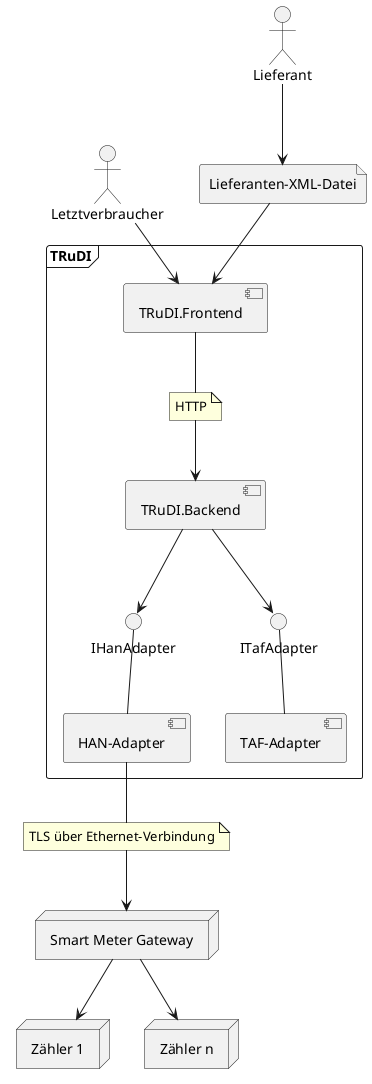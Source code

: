 @startuml

skinparam componentStyle uml2

:Letztverbraucher:
:Lieferant: as Lieferant
node "Smart Meter Gateway" as Smgw
node "Zähler 1" as Meter1
node "Zähler n" as Meter2

frame TRuDI {
    component "TRuDI.Backend" as Backend
    component  "TRuDI.Frontend" as Frontend 
    component "HAN-Adapter" as HanAdapter
    component "TAF-Adapter" as TafAdapter

    interface "IHanAdapter" as IHanAdapter
    interface "ITafAdapter" as ITafAdapter

    note "HTTP" as NoteFrontendBackend

    Frontend -- NoteFrontendBackend
    NoteFrontendBackend --> Backend

    Backend --> IHanAdapter
    IHanAdapter -- HanAdapter

    Backend --> ITafAdapter
    ITafAdapter -- TafAdapter
}

note "TLS über Ethernet-Verbindung" as NoteHanToGatewayConnection

file "Lieferanten-XML-Datei" as LieferantenXml
Lieferant --> LieferantenXml 
LieferantenXml --> Frontend
Letztverbraucher --> Frontend
HanAdapter -- NoteHanToGatewayConnection
NoteHanToGatewayConnection --> Smgw
Smgw --> Meter1
Smgw --> Meter2

@enduml

